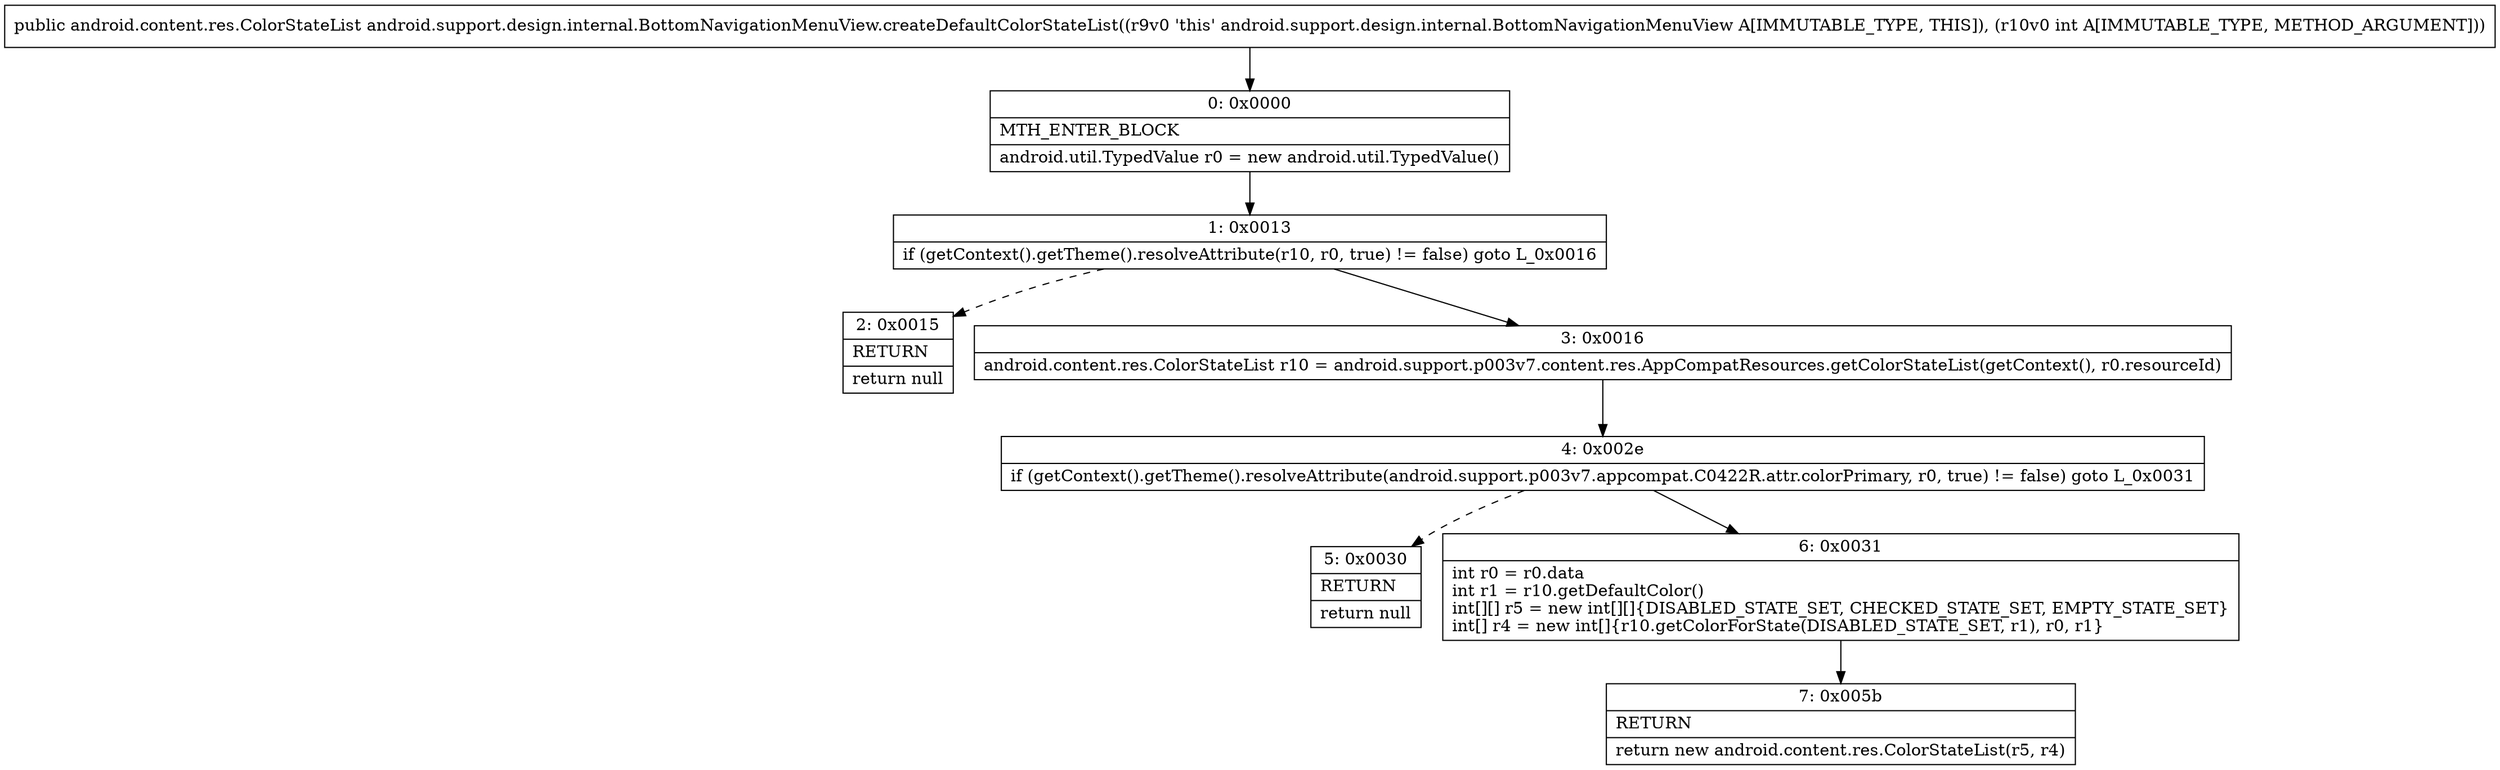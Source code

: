 digraph "CFG forandroid.support.design.internal.BottomNavigationMenuView.createDefaultColorStateList(I)Landroid\/content\/res\/ColorStateList;" {
Node_0 [shape=record,label="{0\:\ 0x0000|MTH_ENTER_BLOCK\l|android.util.TypedValue r0 = new android.util.TypedValue()\l}"];
Node_1 [shape=record,label="{1\:\ 0x0013|if (getContext().getTheme().resolveAttribute(r10, r0, true) != false) goto L_0x0016\l}"];
Node_2 [shape=record,label="{2\:\ 0x0015|RETURN\l|return null\l}"];
Node_3 [shape=record,label="{3\:\ 0x0016|android.content.res.ColorStateList r10 = android.support.p003v7.content.res.AppCompatResources.getColorStateList(getContext(), r0.resourceId)\l}"];
Node_4 [shape=record,label="{4\:\ 0x002e|if (getContext().getTheme().resolveAttribute(android.support.p003v7.appcompat.C0422R.attr.colorPrimary, r0, true) != false) goto L_0x0031\l}"];
Node_5 [shape=record,label="{5\:\ 0x0030|RETURN\l|return null\l}"];
Node_6 [shape=record,label="{6\:\ 0x0031|int r0 = r0.data\lint r1 = r10.getDefaultColor()\lint[][] r5 = new int[][]\{DISABLED_STATE_SET, CHECKED_STATE_SET, EMPTY_STATE_SET\}\lint[] r4 = new int[]\{r10.getColorForState(DISABLED_STATE_SET, r1), r0, r1\}\l}"];
Node_7 [shape=record,label="{7\:\ 0x005b|RETURN\l|return new android.content.res.ColorStateList(r5, r4)\l}"];
MethodNode[shape=record,label="{public android.content.res.ColorStateList android.support.design.internal.BottomNavigationMenuView.createDefaultColorStateList((r9v0 'this' android.support.design.internal.BottomNavigationMenuView A[IMMUTABLE_TYPE, THIS]), (r10v0 int A[IMMUTABLE_TYPE, METHOD_ARGUMENT])) }"];
MethodNode -> Node_0;
Node_0 -> Node_1;
Node_1 -> Node_2[style=dashed];
Node_1 -> Node_3;
Node_3 -> Node_4;
Node_4 -> Node_5[style=dashed];
Node_4 -> Node_6;
Node_6 -> Node_7;
}

